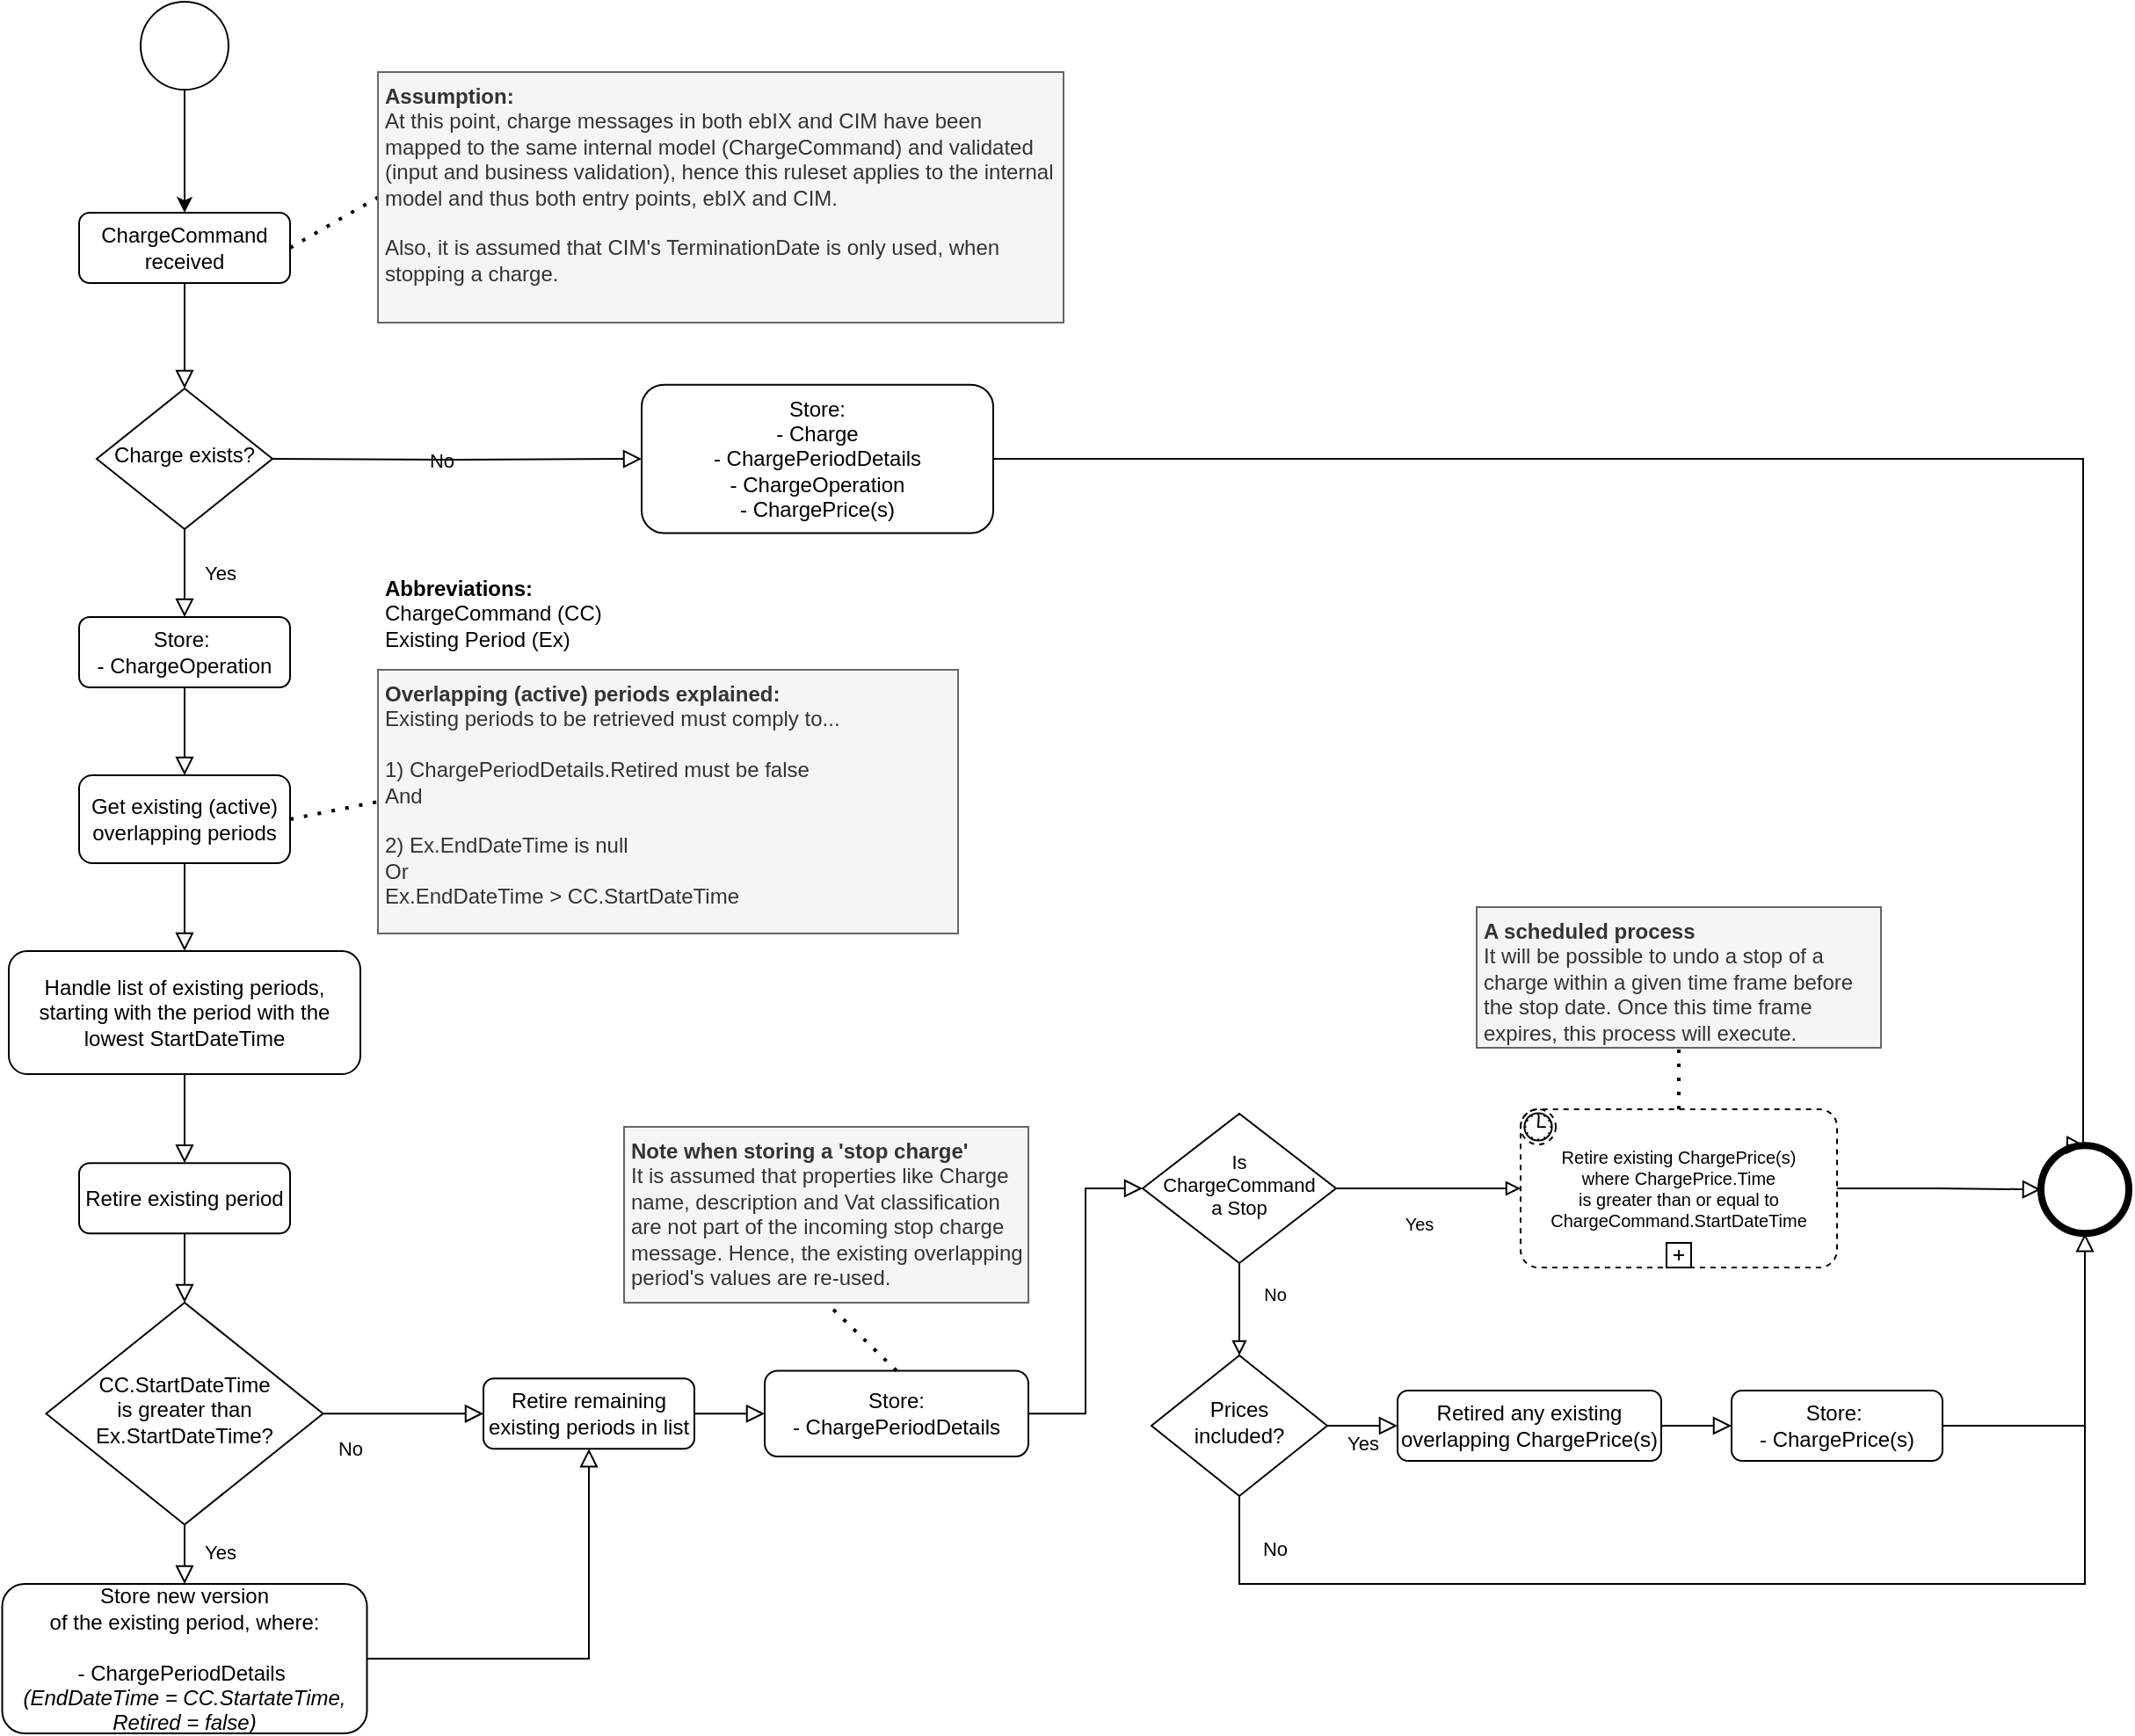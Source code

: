 <mxfile version="14.6.13" type="device"><diagram name="Ruleset" id="aTDmlHRYEX7bE9_bO80g"><mxGraphModel dx="1086" dy="806" grid="1" gridSize="10" guides="1" tooltips="1" connect="1" arrows="1" fold="1" page="1" pageScale="1" pageWidth="827" pageHeight="1169" math="0" shadow="0"><root><mxCell id="shvMQt2wjngiFg1QEDL--0"/><mxCell id="shvMQt2wjngiFg1QEDL--1" parent="shvMQt2wjngiFg1QEDL--0"/><mxCell id="2yxx36WMbnEWgiKTBHtX-0" value="" style="rounded=0;html=1;jettySize=auto;orthogonalLoop=1;fontSize=11;endArrow=block;endFill=0;endSize=8;strokeWidth=1;shadow=0;labelBackgroundColor=none;edgeStyle=orthogonalEdgeStyle;" edge="1" parent="shvMQt2wjngiFg1QEDL--1" source="2yxx36WMbnEWgiKTBHtX-1" target="2yxx36WMbnEWgiKTBHtX-3"><mxGeometry relative="1" as="geometry"/></mxCell><mxCell id="2yxx36WMbnEWgiKTBHtX-1" value="ChargeCommand&lt;br&gt;received" style="rounded=1;whiteSpace=wrap;html=1;fontSize=12;glass=0;strokeWidth=1;shadow=0;" vertex="1" parent="shvMQt2wjngiFg1QEDL--1"><mxGeometry x="90" y="180" width="120" height="40" as="geometry"/></mxCell><mxCell id="2yxx36WMbnEWgiKTBHtX-2" value="Yes" style="rounded=0;html=1;jettySize=auto;orthogonalLoop=1;fontSize=11;endArrow=block;endFill=0;endSize=8;strokeWidth=1;shadow=0;labelBackgroundColor=none;edgeStyle=orthogonalEdgeStyle;entryX=0.5;entryY=0;entryDx=0;entryDy=0;" edge="1" parent="shvMQt2wjngiFg1QEDL--1" source="2yxx36WMbnEWgiKTBHtX-3" target="2yxx36WMbnEWgiKTBHtX-49"><mxGeometry y="20" relative="1" as="geometry"><mxPoint as="offset"/><mxPoint x="150" y="410" as="targetPoint"/></mxGeometry></mxCell><mxCell id="2yxx36WMbnEWgiKTBHtX-3" value="Charge exists?" style="rhombus;whiteSpace=wrap;html=1;shadow=0;fontFamily=Helvetica;fontSize=12;align=center;strokeWidth=1;spacing=6;spacingTop=-4;" vertex="1" parent="shvMQt2wjngiFg1QEDL--1"><mxGeometry x="100" y="280" width="100" height="80" as="geometry"/></mxCell><mxCell id="2yxx36WMbnEWgiKTBHtX-4" value="" style="edgeStyle=orthogonalEdgeStyle;rounded=0;orthogonalLoop=1;jettySize=auto;html=1;" edge="1" parent="shvMQt2wjngiFg1QEDL--1" source="2yxx36WMbnEWgiKTBHtX-5" target="2yxx36WMbnEWgiKTBHtX-1"><mxGeometry relative="1" as="geometry"/></mxCell><mxCell id="2yxx36WMbnEWgiKTBHtX-5" value="" style="ellipse;whiteSpace=wrap;html=1;aspect=fixed;" vertex="1" parent="shvMQt2wjngiFg1QEDL--1"><mxGeometry x="125" y="60" width="50" height="50" as="geometry"/></mxCell><mxCell id="2yxx36WMbnEWgiKTBHtX-6" value="No" style="edgeStyle=orthogonalEdgeStyle;rounded=0;html=1;jettySize=auto;orthogonalLoop=1;fontSize=11;endArrow=block;endFill=0;endSize=8;strokeWidth=1;shadow=0;labelBackgroundColor=none;entryX=0;entryY=0.5;entryDx=0;entryDy=0;" edge="1" parent="shvMQt2wjngiFg1QEDL--1" target="2yxx36WMbnEWgiKTBHtX-29"><mxGeometry y="10" relative="1" as="geometry"><mxPoint as="offset"/><mxPoint x="200" y="320" as="sourcePoint"/><mxPoint x="500" y="320.005" as="targetPoint"/></mxGeometry></mxCell><mxCell id="2yxx36WMbnEWgiKTBHtX-7" value="" style="ellipse;whiteSpace=wrap;html=1;aspect=fixed;strokeWidth=4;" vertex="1" parent="shvMQt2wjngiFg1QEDL--1"><mxGeometry x="1206" y="710.63" width="50" height="50" as="geometry"/></mxCell><mxCell id="2yxx36WMbnEWgiKTBHtX-8" value="" style="endArrow=none;dashed=1;html=1;dashPattern=1 3;strokeWidth=2;exitX=1;exitY=0.5;exitDx=0;exitDy=0;entryX=0;entryY=0.5;entryDx=0;entryDy=0;" edge="1" parent="shvMQt2wjngiFg1QEDL--1" source="2yxx36WMbnEWgiKTBHtX-1" target="2yxx36WMbnEWgiKTBHtX-32"><mxGeometry width="50" height="50" relative="1" as="geometry"><mxPoint x="550" y="500" as="sourcePoint"/><mxPoint x="250" y="200" as="targetPoint"/></mxGeometry></mxCell><mxCell id="2yxx36WMbnEWgiKTBHtX-9" value="Retire existing period" style="rounded=1;whiteSpace=wrap;html=1;fontSize=12;glass=0;strokeWidth=1;shadow=0;" vertex="1" parent="shvMQt2wjngiFg1QEDL--1"><mxGeometry x="90" y="720.63" width="120" height="40" as="geometry"/></mxCell><mxCell id="2yxx36WMbnEWgiKTBHtX-10" value="Handle list of existing periods, starting with the period with the lowest StartDateTime" style="rounded=1;whiteSpace=wrap;html=1;fontSize=12;glass=0;strokeWidth=1;shadow=0;" vertex="1" parent="shvMQt2wjngiFg1QEDL--1"><mxGeometry x="50" y="600" width="200" height="70" as="geometry"/></mxCell><mxCell id="2yxx36WMbnEWgiKTBHtX-12" value="" style="rounded=0;html=1;jettySize=auto;orthogonalLoop=1;fontSize=11;endArrow=block;endFill=0;endSize=8;strokeWidth=1;shadow=0;labelBackgroundColor=none;edgeStyle=orthogonalEdgeStyle;exitX=0.5;exitY=1;exitDx=0;exitDy=0;entryX=0.5;entryY=0;entryDx=0;entryDy=0;" edge="1" parent="shvMQt2wjngiFg1QEDL--1" source="2yxx36WMbnEWgiKTBHtX-49" target="2yxx36WMbnEWgiKTBHtX-50"><mxGeometry y="20" relative="1" as="geometry"><mxPoint as="offset"/><mxPoint x="150" y="515" as="targetPoint"/><mxPoint x="150" y="460" as="sourcePoint"/></mxGeometry></mxCell><mxCell id="2yxx36WMbnEWgiKTBHtX-13" value="" style="edgeStyle=orthogonalEdgeStyle;rounded=0;html=1;jettySize=auto;orthogonalLoop=1;fontSize=11;endArrow=block;endFill=0;endSize=8;strokeWidth=1;shadow=0;labelBackgroundColor=none;entryX=0.5;entryY=1;entryDx=0;entryDy=0;exitX=1;exitY=0.5;exitDx=0;exitDy=0;" edge="1" parent="shvMQt2wjngiFg1QEDL--1" source="2yxx36WMbnEWgiKTBHtX-16" target="2yxx36WMbnEWgiKTBHtX-17"><mxGeometry y="10" relative="1" as="geometry"><mxPoint as="offset"/><mxPoint x="235" y="1095" as="sourcePoint"/><mxPoint x="510" y="1459" as="targetPoint"/></mxGeometry></mxCell><mxCell id="2yxx36WMbnEWgiKTBHtX-14" value="Yes" style="edgeStyle=orthogonalEdgeStyle;rounded=0;html=1;jettySize=auto;orthogonalLoop=1;fontSize=11;endArrow=block;endFill=0;endSize=8;strokeWidth=1;shadow=0;labelBackgroundColor=none;exitX=0.5;exitY=1;exitDx=0;exitDy=0;entryX=0.5;entryY=0;entryDx=0;entryDy=0;" edge="1" parent="shvMQt2wjngiFg1QEDL--1" source="2yxx36WMbnEWgiKTBHtX-15" target="2yxx36WMbnEWgiKTBHtX-16"><mxGeometry x="-0.066" y="20" relative="1" as="geometry"><mxPoint as="offset"/><mxPoint x="150" y="1005" as="sourcePoint"/><mxPoint x="150" y="950" as="targetPoint"/></mxGeometry></mxCell><mxCell id="2yxx36WMbnEWgiKTBHtX-15" value="&lt;font style=&quot;font-size: 12px;&quot;&gt;CC.StartDateTime&lt;br style=&quot;font-size: 12px;&quot;&gt;is greater than&lt;br style=&quot;font-size: 12px;&quot;&gt;Ex.StartDateTime?&lt;br style=&quot;font-size: 12px;&quot;&gt;&lt;/font&gt;" style="rhombus;whiteSpace=wrap;html=1;shadow=0;fontFamily=Helvetica;fontSize=12;align=center;strokeWidth=1;spacing=6;spacingTop=-4;" vertex="1" parent="shvMQt2wjngiFg1QEDL--1"><mxGeometry x="71.25" y="800" width="157.5" height="126.25" as="geometry"/></mxCell><mxCell id="2yxx36WMbnEWgiKTBHtX-16" value="Store new version &lt;br&gt;of the existing period, where:&lt;br&gt;&amp;nbsp;&lt;br&gt;- ChargePeriodDetails&amp;nbsp;&lt;br&gt;&lt;i&gt;(EndDateTime = CC.StartateTime,&lt;br&gt;Retired = false)&lt;br&gt;&lt;/i&gt;" style="rounded=1;whiteSpace=wrap;html=1;fontSize=12;glass=0;strokeWidth=1;shadow=0;" vertex="1" parent="shvMQt2wjngiFg1QEDL--1"><mxGeometry x="46.25" y="960" width="207.5" height="85" as="geometry"/></mxCell><mxCell id="2yxx36WMbnEWgiKTBHtX-17" value="Retire&lt;b&gt;&amp;nbsp;&lt;/b&gt;remaining existing periods in list" style="rounded=1;whiteSpace=wrap;html=1;fontSize=12;glass=0;strokeWidth=1;shadow=0;" vertex="1" parent="shvMQt2wjngiFg1QEDL--1"><mxGeometry x="320" y="843.13" width="120" height="40" as="geometry"/></mxCell><mxCell id="2yxx36WMbnEWgiKTBHtX-19" value="" style="rounded=0;html=1;jettySize=auto;orthogonalLoop=1;fontSize=11;endArrow=block;endFill=0;endSize=8;strokeWidth=1;shadow=0;labelBackgroundColor=none;edgeStyle=orthogonalEdgeStyle;exitX=0.5;exitY=1;exitDx=0;exitDy=0;entryX=0.5;entryY=0;entryDx=0;entryDy=0;" edge="1" parent="shvMQt2wjngiFg1QEDL--1" source="2yxx36WMbnEWgiKTBHtX-50" target="2yxx36WMbnEWgiKTBHtX-10"><mxGeometry y="20" relative="1" as="geometry"><mxPoint as="offset"/><mxPoint x="150" y="815" as="targetPoint"/><mxPoint x="150" y="555" as="sourcePoint"/></mxGeometry></mxCell><mxCell id="2yxx36WMbnEWgiKTBHtX-20" value="Store:&lt;br&gt;- ChargePeriodDetails" style="rounded=1;whiteSpace=wrap;html=1;fontSize=12;glass=0;strokeWidth=1;shadow=0;" vertex="1" parent="shvMQt2wjngiFg1QEDL--1"><mxGeometry x="480" y="838.75" width="150" height="48.75" as="geometry"/></mxCell><mxCell id="2yxx36WMbnEWgiKTBHtX-21" value="No" style="edgeStyle=orthogonalEdgeStyle;rounded=0;orthogonalLoop=1;jettySize=auto;html=1;exitX=0.5;exitY=1;exitDx=0;exitDy=0;endArrow=none;endFill=0;" edge="1" parent="shvMQt2wjngiFg1QEDL--1" source="2yxx36WMbnEWgiKTBHtX-22"><mxGeometry x="-0.797" y="20" relative="1" as="geometry"><mxPoint x="1231" y="800" as="targetPoint"/><Array as="points"><mxPoint x="750" y="960"/><mxPoint x="1231" y="960"/></Array><mxPoint as="offset"/></mxGeometry></mxCell><mxCell id="2yxx36WMbnEWgiKTBHtX-22" value="Prices &lt;br&gt;included?" style="rhombus;whiteSpace=wrap;html=1;shadow=0;fontFamily=Helvetica;fontSize=12;align=center;strokeWidth=1;spacing=6;spacingTop=-4;" vertex="1" parent="shvMQt2wjngiFg1QEDL--1"><mxGeometry x="700" y="830" width="100" height="80" as="geometry"/></mxCell><mxCell id="2yxx36WMbnEWgiKTBHtX-23" value="Store:&amp;nbsp;&lt;br&gt;- ChargePrice(s)" style="rounded=1;whiteSpace=wrap;html=1;fontSize=12;glass=0;strokeWidth=1;shadow=0;" vertex="1" parent="shvMQt2wjngiFg1QEDL--1"><mxGeometry x="1030" y="850" width="120" height="40" as="geometry"/></mxCell><mxCell id="2yxx36WMbnEWgiKTBHtX-24" value="Retired any existing overlapping ChargePrice(s)" style="rounded=1;whiteSpace=wrap;html=1;fontSize=12;glass=0;strokeWidth=1;shadow=0;" vertex="1" parent="shvMQt2wjngiFg1QEDL--1"><mxGeometry x="840" y="850" width="150" height="40" as="geometry"/></mxCell><mxCell id="2yxx36WMbnEWgiKTBHtX-25" value="" style="rounded=0;html=1;jettySize=auto;orthogonalLoop=1;fontSize=11;endArrow=block;endFill=0;endSize=8;strokeWidth=1;shadow=0;labelBackgroundColor=none;edgeStyle=orthogonalEdgeStyle;exitX=1;exitY=0.5;exitDx=0;exitDy=0;entryX=0;entryY=0.5;entryDx=0;entryDy=0;" edge="1" parent="shvMQt2wjngiFg1QEDL--1" source="2yxx36WMbnEWgiKTBHtX-20" target="2yxx36WMbnEWgiKTBHtX-37"><mxGeometry y="20" relative="1" as="geometry"><mxPoint as="offset"/><mxPoint x="710" y="740" as="targetPoint"/><mxPoint x="710" y="310" as="sourcePoint"/></mxGeometry></mxCell><mxCell id="2yxx36WMbnEWgiKTBHtX-26" value="Yes" style="edgeStyle=orthogonalEdgeStyle;rounded=0;html=1;jettySize=auto;orthogonalLoop=1;fontSize=11;endArrow=block;endFill=0;endSize=8;strokeWidth=1;shadow=0;labelBackgroundColor=none;exitX=1;exitY=0.5;exitDx=0;exitDy=0;entryX=0;entryY=0.5;entryDx=0;entryDy=0;" edge="1" parent="shvMQt2wjngiFg1QEDL--1" source="2yxx36WMbnEWgiKTBHtX-22" target="2yxx36WMbnEWgiKTBHtX-24"><mxGeometry y="-10" relative="1" as="geometry"><mxPoint as="offset"/><mxPoint x="1008" y="499.99" as="sourcePoint"/><mxPoint x="1278" y="574.99" as="targetPoint"/></mxGeometry></mxCell><mxCell id="2yxx36WMbnEWgiKTBHtX-27" style="edgeStyle=orthogonalEdgeStyle;rounded=0;orthogonalLoop=1;jettySize=auto;html=1;exitX=0.5;exitY=1;exitDx=0;exitDy=0;strokeColor=#000000;" edge="1" parent="shvMQt2wjngiFg1QEDL--1" source="2yxx36WMbnEWgiKTBHtX-24" target="2yxx36WMbnEWgiKTBHtX-24"><mxGeometry relative="1" as="geometry"/></mxCell><mxCell id="2yxx36WMbnEWgiKTBHtX-28" value="" style="rounded=0;html=1;jettySize=auto;orthogonalLoop=1;fontSize=11;endArrow=block;endFill=0;endSize=8;strokeWidth=1;shadow=0;labelBackgroundColor=none;edgeStyle=orthogonalEdgeStyle;exitX=1;exitY=0.5;exitDx=0;exitDy=0;entryX=0;entryY=0.5;entryDx=0;entryDy=0;" edge="1" parent="shvMQt2wjngiFg1QEDL--1" source="2yxx36WMbnEWgiKTBHtX-24" target="2yxx36WMbnEWgiKTBHtX-23"><mxGeometry y="20" relative="1" as="geometry"><mxPoint as="offset"/><mxPoint x="1133" y="809.99" as="targetPoint"/><mxPoint x="1162.5" y="479.99" as="sourcePoint"/></mxGeometry></mxCell><mxCell id="2yxx36WMbnEWgiKTBHtX-29" value="Store:&lt;br&gt;- Charge&lt;br&gt;- ChargePeriodDetails&lt;br&gt;- ChargeOperation&lt;br&gt;- ChargePrice(s)" style="rounded=1;whiteSpace=wrap;html=1;fontSize=12;glass=0;strokeWidth=1;shadow=0;" vertex="1" parent="shvMQt2wjngiFg1QEDL--1"><mxGeometry x="410" y="277.82" width="200" height="84.37" as="geometry"/></mxCell><mxCell id="2yxx36WMbnEWgiKTBHtX-30" value="" style="rounded=0;html=1;jettySize=auto;orthogonalLoop=1;fontSize=11;endArrow=block;endFill=0;endSize=8;strokeWidth=1;shadow=0;labelBackgroundColor=none;edgeStyle=orthogonalEdgeStyle;exitX=1;exitY=0.5;exitDx=0;exitDy=0;entryX=0.5;entryY=1;entryDx=0;entryDy=0;" edge="1" parent="shvMQt2wjngiFg1QEDL--1" source="2yxx36WMbnEWgiKTBHtX-23" target="2yxx36WMbnEWgiKTBHtX-7"><mxGeometry y="20" relative="1" as="geometry"><mxPoint as="offset"/><mxPoint x="1220" y="850" as="targetPoint"/><mxPoint x="1143" y="749.99" as="sourcePoint"/></mxGeometry></mxCell><mxCell id="2yxx36WMbnEWgiKTBHtX-31" value="" style="edgeStyle=orthogonalEdgeStyle;rounded=0;html=1;jettySize=auto;orthogonalLoop=1;fontSize=11;endArrow=block;endFill=0;endSize=8;strokeWidth=1;shadow=0;labelBackgroundColor=none;exitX=1;exitY=0.5;exitDx=0;exitDy=0;entryX=0.5;entryY=0;entryDx=0;entryDy=0;" edge="1" parent="shvMQt2wjngiFg1QEDL--1" source="2yxx36WMbnEWgiKTBHtX-29" target="2yxx36WMbnEWgiKTBHtX-7"><mxGeometry x="-0.489" y="20" relative="1" as="geometry"><mxPoint as="offset"/><mxPoint x="797" y="730" as="sourcePoint"/><mxPoint x="950" y="680" as="targetPoint"/><Array as="points"><mxPoint x="1230" y="320"/></Array></mxGeometry></mxCell><mxCell id="2yxx36WMbnEWgiKTBHtX-32" value="&lt;b&gt;Assumption:&amp;nbsp;&lt;/b&gt;&lt;br&gt;At this point, charge messages in both ebIX and CIM have been mapped to the same internal model (ChargeCommand) and validated (input and business validation), hence this ruleset applies to the internal model and thus both entry points, ebIX and CIM.&lt;br&gt;&lt;br&gt;Also, it is assumed that CIM's TerminationDate is only used, when stopping a charge.&amp;nbsp;" style="text;html=1;strokeColor=#666666;fillColor=#f5f5f5;align=left;verticalAlign=top;whiteSpace=wrap;rounded=0;fontColor=#333333;perimeterSpacing=0;spacingTop=0;spacingLeft=2;spacingBottom=2;" vertex="1" parent="shvMQt2wjngiFg1QEDL--1"><mxGeometry x="260" y="100" width="390" height="142.5" as="geometry"/></mxCell><mxCell id="2yxx36WMbnEWgiKTBHtX-33" value="" style="endArrow=none;dashed=1;html=1;dashPattern=1 3;strokeWidth=2;entryX=0;entryY=0.5;entryDx=0;entryDy=0;exitX=1;exitY=0.5;exitDx=0;exitDy=0;" edge="1" parent="shvMQt2wjngiFg1QEDL--1" source="2yxx36WMbnEWgiKTBHtX-50" target="2yxx36WMbnEWgiKTBHtX-34"><mxGeometry width="50" height="50" relative="1" as="geometry"><mxPoint x="220" y="480" as="sourcePoint"/><mxPoint x="250" y="435" as="targetPoint"/></mxGeometry></mxCell><mxCell id="2yxx36WMbnEWgiKTBHtX-34" value="&lt;b&gt;Overlapping (active) periods explained:&lt;/b&gt;&lt;br&gt;Existing periods to be retrieved must comply to...&lt;br&gt;&lt;br&gt;1) ChargePeriodDetails.Retired must be false&lt;br&gt;And&lt;br&gt;&amp;nbsp;&lt;br&gt;2) Ex.EndDateTime is null&lt;br&gt;Or&amp;nbsp;&lt;br&gt;Ex.EndDateTime &amp;gt; CC.StartDateTime&lt;br&gt;&lt;div&gt;&lt;br&gt;&lt;/div&gt;" style="text;html=1;strokeColor=#666666;fillColor=#f5f5f5;align=left;verticalAlign=top;whiteSpace=wrap;rounded=0;fontColor=#333333;perimeterSpacing=0;spacingTop=0;spacingLeft=2;spacingBottom=2;" vertex="1" parent="shvMQt2wjngiFg1QEDL--1"><mxGeometry x="260" y="440" width="330" height="150" as="geometry"/></mxCell><mxCell id="2yxx36WMbnEWgiKTBHtX-35" value="No" style="edgeStyle=orthogonalEdgeStyle;rounded=0;orthogonalLoop=1;jettySize=auto;html=1;entryX=0.5;entryY=0;entryDx=0;entryDy=0;fontSize=10;endArrow=block;endFill=0;exitX=0.5;exitY=1;exitDx=0;exitDy=0;" edge="1" parent="shvMQt2wjngiFg1QEDL--1" source="2yxx36WMbnEWgiKTBHtX-37" target="2yxx36WMbnEWgiKTBHtX-22"><mxGeometry x="-0.333" y="20" relative="1" as="geometry"><mxPoint x="756.5" y="815" as="sourcePoint"/><mxPoint as="offset"/></mxGeometry></mxCell><mxCell id="2yxx36WMbnEWgiKTBHtX-36" value="Yes" style="edgeStyle=orthogonalEdgeStyle;rounded=0;orthogonalLoop=1;jettySize=auto;html=1;entryX=0;entryY=0.5;entryDx=0;entryDy=0;fontSize=10;endArrow=block;endFill=0;entryPerimeter=0;" edge="1" parent="shvMQt2wjngiFg1QEDL--1" source="2yxx36WMbnEWgiKTBHtX-37" target="2yxx36WMbnEWgiKTBHtX-39"><mxGeometry x="-0.096" y="-20" relative="1" as="geometry"><mxPoint x="850" y="759.995" as="targetPoint"/><mxPoint as="offset"/></mxGeometry></mxCell><mxCell id="2yxx36WMbnEWgiKTBHtX-37" value="Is&lt;br style=&quot;font-size: 11px;&quot;&gt;ChargeCommand&lt;br style=&quot;font-size: 11px;&quot;&gt;a Stop" style="rhombus;whiteSpace=wrap;html=1;shadow=0;fontFamily=Helvetica;fontSize=11;align=center;strokeWidth=1;spacing=6;spacingTop=-4;" vertex="1" parent="shvMQt2wjngiFg1QEDL--1"><mxGeometry x="695" y="692.49" width="110" height="85.01" as="geometry"/></mxCell><mxCell id="2yxx36WMbnEWgiKTBHtX-38" value="" style="rounded=0;html=1;jettySize=auto;orthogonalLoop=1;fontSize=11;endArrow=block;endFill=0;endSize=8;strokeWidth=1;shadow=0;labelBackgroundColor=none;edgeStyle=orthogonalEdgeStyle;exitX=1;exitY=0.5;exitDx=0;exitDy=0;entryX=0;entryY=0.5;entryDx=0;entryDy=0;exitPerimeter=0;" edge="1" parent="shvMQt2wjngiFg1QEDL--1" source="2yxx36WMbnEWgiKTBHtX-39" target="2yxx36WMbnEWgiKTBHtX-7"><mxGeometry y="20" relative="1" as="geometry"><mxPoint as="offset"/><mxPoint x="1190" y="750" as="targetPoint"/><mxPoint x="1050" y="759.995" as="sourcePoint"/></mxGeometry></mxCell><mxCell id="2yxx36WMbnEWgiKTBHtX-39" value="Retire existing ChargePrice(s) &#10;where ChargePrice.Time&#10;is greater than or equal to &#10;ChargeCommand.StartDateTime" style="points=[[0.25,0,0],[0.5,0,0],[0.75,0,0],[1,0.25,0],[1,0.5,0],[1,0.75,0],[0.75,1,0],[0.5,1,0],[0.25,1,0],[0,0.75,0],[0,0.5,0],[0,0.25,0]];shape=mxgraph.bpmn.task;rectStyle=rounded;size=10;taskMarker=abstract;bpmnShapeType=subprocess;isLoopSub=1;outline=eventNonint;symbol=timer;fontSize=10;" vertex="1" parent="shvMQt2wjngiFg1QEDL--1"><mxGeometry x="910" y="690" width="180" height="90" as="geometry"/></mxCell><mxCell id="2yxx36WMbnEWgiKTBHtX-40" value="" style="endArrow=none;dashed=1;html=1;dashPattern=1 3;strokeWidth=2;exitX=0.5;exitY=0;exitDx=0;exitDy=0;exitPerimeter=0;entryX=0.5;entryY=1;entryDx=0;entryDy=0;" edge="1" parent="shvMQt2wjngiFg1QEDL--1" source="2yxx36WMbnEWgiKTBHtX-39" target="2yxx36WMbnEWgiKTBHtX-41"><mxGeometry width="50" height="50" relative="1" as="geometry"><mxPoint x="200" y="465" as="sourcePoint"/><mxPoint x="1000" y="670" as="targetPoint"/></mxGeometry></mxCell><mxCell id="2yxx36WMbnEWgiKTBHtX-41" value="&lt;b&gt;A scheduled process&lt;/b&gt;&lt;br&gt;It will be possible to undo a stop of a charge within a given time frame before the stop date. Once this time frame expires, this process will execute." style="text;html=1;align=left;verticalAlign=top;whiteSpace=wrap;rounded=0;perimeterSpacing=0;spacingTop=0;spacingLeft=2;spacingBottom=2;fillColor=#f5f5f5;strokeColor=#666666;fontColor=#333333;" vertex="1" parent="shvMQt2wjngiFg1QEDL--1"><mxGeometry x="885" y="575" width="230" height="80" as="geometry"/></mxCell><mxCell id="2yxx36WMbnEWgiKTBHtX-42" value="" style="endArrow=none;dashed=1;html=1;dashPattern=1 3;strokeWidth=2;exitX=0.5;exitY=0;exitDx=0;exitDy=0;entryX=0.5;entryY=1;entryDx=0;entryDy=0;" edge="1" parent="shvMQt2wjngiFg1QEDL--1" source="2yxx36WMbnEWgiKTBHtX-20" target="2yxx36WMbnEWgiKTBHtX-43"><mxGeometry width="50" height="50" relative="1" as="geometry"><mxPoint x="1030" y="680" as="sourcePoint"/><mxPoint x="680" y="630" as="targetPoint"/></mxGeometry></mxCell><mxCell id="2yxx36WMbnEWgiKTBHtX-43" value="&lt;b&gt;Note when storing a 'stop charge'&lt;/b&gt;&lt;br&gt;It is assumed that properties like Charge name, description and Vat classification are not part of the incoming stop charge message. Hence, the existing overlapping period's values are re-used." style="text;html=1;align=left;verticalAlign=top;whiteSpace=wrap;rounded=0;perimeterSpacing=0;spacingTop=0;spacingLeft=2;spacingBottom=2;fillColor=#f5f5f5;strokeColor=#666666;fontColor=#333333;" vertex="1" parent="shvMQt2wjngiFg1QEDL--1"><mxGeometry x="400" y="700" width="230" height="100" as="geometry"/></mxCell><mxCell id="2yxx36WMbnEWgiKTBHtX-44" value="&lt;b&gt;Abbreviations:&lt;/b&gt;&lt;br&gt;ChargeCommand (CC)&lt;br&gt;Existing Period (Ex)" style="text;html=1;align=left;verticalAlign=top;whiteSpace=wrap;rounded=0;perimeterSpacing=0;spacingTop=0;spacingLeft=2;spacingBottom=2;dashed=1;" vertex="1" parent="shvMQt2wjngiFg1QEDL--1"><mxGeometry x="260" y="380" width="150" height="60" as="geometry"/></mxCell><mxCell id="2yxx36WMbnEWgiKTBHtX-45" value="" style="rounded=0;html=1;jettySize=auto;orthogonalLoop=1;fontSize=11;endArrow=block;endFill=0;endSize=8;strokeWidth=1;shadow=0;labelBackgroundColor=none;edgeStyle=orthogonalEdgeStyle;exitX=0.5;exitY=1;exitDx=0;exitDy=0;entryX=0.5;entryY=0;entryDx=0;entryDy=0;" edge="1" parent="shvMQt2wjngiFg1QEDL--1" source="2yxx36WMbnEWgiKTBHtX-9" target="2yxx36WMbnEWgiKTBHtX-15"><mxGeometry x="-0.357" y="-17" relative="1" as="geometry"><mxPoint as="offset"/><mxPoint x="350" y="1090" as="targetPoint"/><mxPoint x="236.25" y="943.125" as="sourcePoint"/></mxGeometry></mxCell><mxCell id="2yxx36WMbnEWgiKTBHtX-46" value="No" style="rounded=0;html=1;jettySize=auto;orthogonalLoop=1;fontSize=11;endArrow=block;endFill=0;endSize=8;strokeWidth=1;shadow=0;labelBackgroundColor=none;edgeStyle=orthogonalEdgeStyle;entryX=0;entryY=0.5;entryDx=0;entryDy=0;exitX=1;exitY=0.5;exitDx=0;exitDy=0;" edge="1" parent="shvMQt2wjngiFg1QEDL--1" source="2yxx36WMbnEWgiKTBHtX-15" target="2yxx36WMbnEWgiKTBHtX-17"><mxGeometry x="-0.667" y="-20" relative="1" as="geometry"><mxPoint as="offset"/><mxPoint x="320" y="860.01" as="targetPoint"/><mxPoint x="230" y="860" as="sourcePoint"/></mxGeometry></mxCell><mxCell id="2yxx36WMbnEWgiKTBHtX-47" value="" style="rounded=0;html=1;jettySize=auto;orthogonalLoop=1;fontSize=11;endArrow=block;endFill=0;endSize=8;strokeWidth=1;shadow=0;labelBackgroundColor=none;edgeStyle=orthogonalEdgeStyle;exitX=1;exitY=0.5;exitDx=0;exitDy=0;entryX=0;entryY=0.5;entryDx=0;entryDy=0;" edge="1" parent="shvMQt2wjngiFg1QEDL--1" source="2yxx36WMbnEWgiKTBHtX-17" target="2yxx36WMbnEWgiKTBHtX-20"><mxGeometry x="-0.667" y="-20" relative="1" as="geometry"><mxPoint as="offset"/><mxPoint x="480" y="860" as="targetPoint"/><mxPoint x="440" y="860.01" as="sourcePoint"/></mxGeometry></mxCell><mxCell id="2yxx36WMbnEWgiKTBHtX-48" value="" style="rounded=0;html=1;jettySize=auto;orthogonalLoop=1;fontSize=11;endArrow=block;endFill=0;endSize=8;strokeWidth=1;shadow=0;labelBackgroundColor=none;edgeStyle=orthogonalEdgeStyle;exitX=0.5;exitY=1;exitDx=0;exitDy=0;entryX=0.5;entryY=0;entryDx=0;entryDy=0;" edge="1" parent="shvMQt2wjngiFg1QEDL--1" source="2yxx36WMbnEWgiKTBHtX-10" target="2yxx36WMbnEWgiKTBHtX-9"><mxGeometry x="-0.357" y="-17" relative="1" as="geometry"><mxPoint as="offset"/><mxPoint x="160" y="810" as="targetPoint"/><mxPoint x="160" y="789.38" as="sourcePoint"/></mxGeometry></mxCell><mxCell id="2yxx36WMbnEWgiKTBHtX-49" value="Store:&amp;nbsp;&lt;br&gt;- ChargeOperation" style="rounded=1;whiteSpace=wrap;html=1;fontSize=12;glass=0;strokeWidth=1;shadow=0;" vertex="1" parent="shvMQt2wjngiFg1QEDL--1"><mxGeometry x="90" y="410" width="120" height="40" as="geometry"/></mxCell><mxCell id="2yxx36WMbnEWgiKTBHtX-50" value="Get existing (active) overlapping periods" style="rounded=1;whiteSpace=wrap;html=1;fontSize=12;glass=0;strokeWidth=1;shadow=0;" vertex="1" parent="shvMQt2wjngiFg1QEDL--1"><mxGeometry x="90" y="500" width="120" height="50" as="geometry"/></mxCell></root></mxGraphModel></diagram></mxfile>